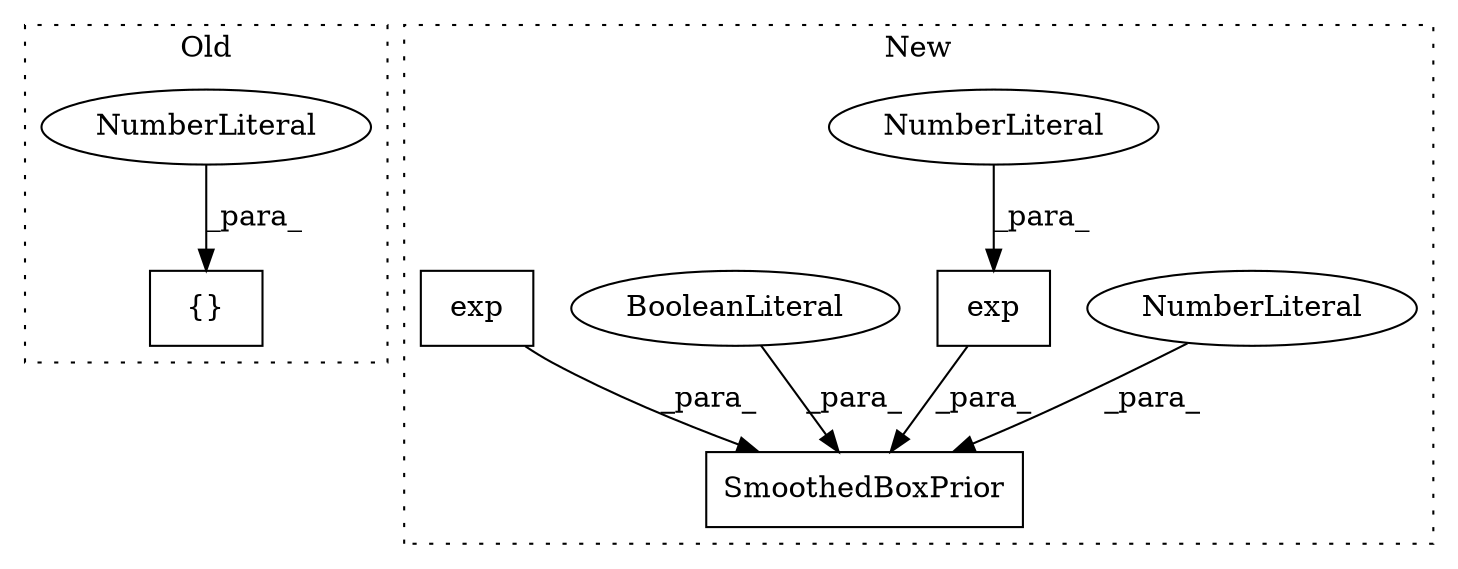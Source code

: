 digraph G {
subgraph cluster0 {
1 [label="{}" a="4" s="1316,1331" l="1,1" shape="box"];
3 [label="NumberLiteral" a="34" s="1325" l="6" shape="ellipse"];
label = "Old";
style="dotted";
}
subgraph cluster1 {
2 [label="exp" a="32" s="1436,1441" l="4,1" shape="box"];
4 [label="SmoothedBoxPrior" a="32" s="1411,1451" l="17,1" shape="box"];
5 [label="NumberLiteral" a="34" s="1443" l="3" shape="ellipse"];
6 [label="NumberLiteral" a="34" s="1440" l="1" shape="ellipse"];
7 [label="BooleanLiteral" a="9" s="1447" l="4" shape="ellipse"];
8 [label="exp" a="32" s="1428,1434" l="4,1" shape="box"];
label = "New";
style="dotted";
}
2 -> 4 [label="_para_"];
3 -> 1 [label="_para_"];
5 -> 4 [label="_para_"];
6 -> 2 [label="_para_"];
7 -> 4 [label="_para_"];
8 -> 4 [label="_para_"];
}
